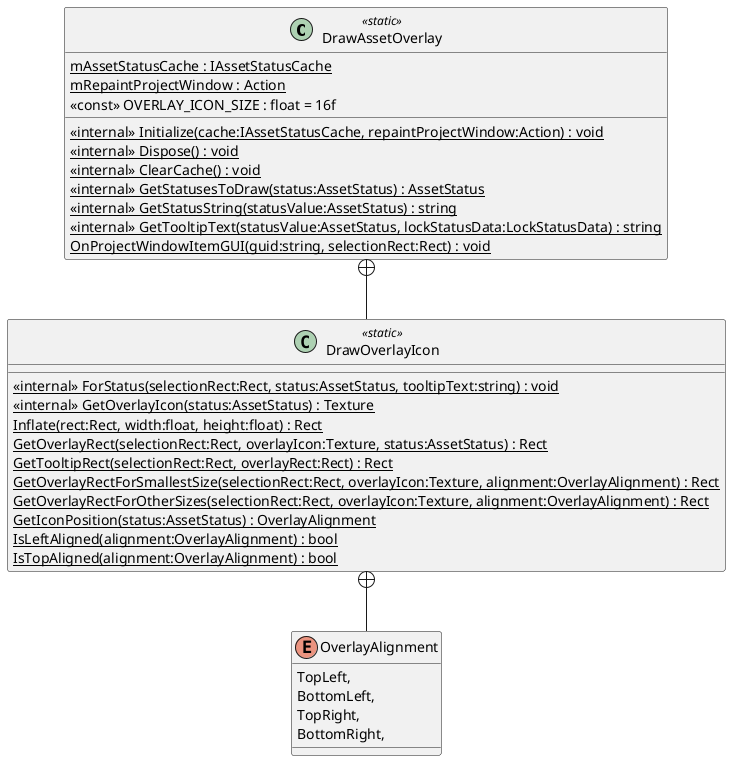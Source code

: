 @startuml
class DrawAssetOverlay <<static>> {
    <<internal>> {static} Initialize(cache:IAssetStatusCache, repaintProjectWindow:Action) : void
    <<internal>> {static} Dispose() : void
    <<internal>> {static} ClearCache() : void
    <<internal>> {static} GetStatusesToDraw(status:AssetStatus) : AssetStatus
    <<internal>> {static} GetStatusString(statusValue:AssetStatus) : string
    <<internal>> {static} GetTooltipText(statusValue:AssetStatus, lockStatusData:LockStatusData) : string
    {static} OnProjectWindowItemGUI(guid:string, selectionRect:Rect) : void
    {static} mAssetStatusCache : IAssetStatusCache
    {static} mRepaintProjectWindow : Action
    <<const>> OVERLAY_ICON_SIZE : float = 16f
}
class DrawOverlayIcon <<static>> {
    <<internal>> {static} ForStatus(selectionRect:Rect, status:AssetStatus, tooltipText:string) : void
    <<internal>> {static} GetOverlayIcon(status:AssetStatus) : Texture
    {static} Inflate(rect:Rect, width:float, height:float) : Rect
    {static} GetOverlayRect(selectionRect:Rect, overlayIcon:Texture, status:AssetStatus) : Rect
    {static} GetTooltipRect(selectionRect:Rect, overlayRect:Rect) : Rect
    {static} GetOverlayRectForSmallestSize(selectionRect:Rect, overlayIcon:Texture, alignment:OverlayAlignment) : Rect
    {static} GetOverlayRectForOtherSizes(selectionRect:Rect, overlayIcon:Texture, alignment:OverlayAlignment) : Rect
    {static} GetIconPosition(status:AssetStatus) : OverlayAlignment
    {static} IsLeftAligned(alignment:OverlayAlignment) : bool
    {static} IsTopAligned(alignment:OverlayAlignment) : bool
}
enum OverlayAlignment {
    TopLeft,
    BottomLeft,
    TopRight,
    BottomRight,
}
DrawAssetOverlay +-- DrawOverlayIcon
DrawOverlayIcon +-- OverlayAlignment
@enduml
